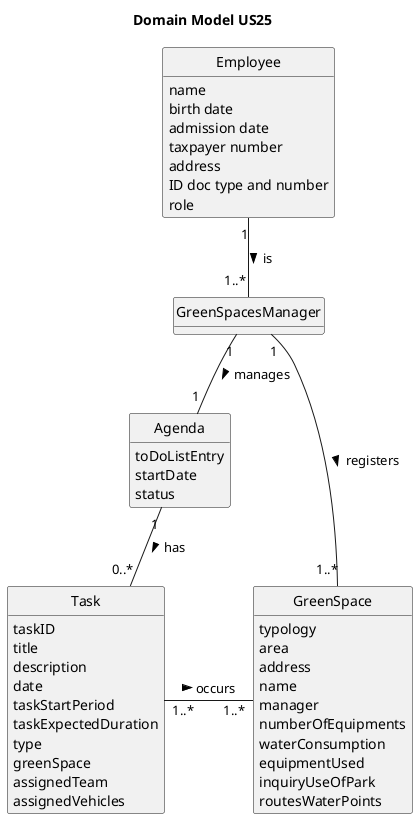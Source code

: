 @startuml
skinparam monochrome true
skinparam packageStyle rectangle
skinparam shadowing false

'left to right direction

skinparam classAttributeIconSize 0

hide circle
hide methods


title Domain Model US25


class Employee {
    name
    birth date
    contact (email/phone)
    admission date
    taxpayer number
    address
    ID doc type and number
    role
}

class Task {
    taskID
    title
    description
    date
    taskStartPeriod
    taskExpectedDuration
    type
    greenSpace
    assignedTeam
    assignedVehicles
}
class GreenSpacesManager{

}
class GreenSpace {
    typology
    area
    address
    name
    manager
    numberOfEquipments
    waterConsumption
    equipmentUsed
    inquiryUseOfPark
    routesWaterPoints
}
class Agenda {
    toDoListEntry
    startDate
    status
}
Employee "1" -- "1..*" GreenSpacesManager : is >
GreenSpacesManager "1" -- "1" Agenda : manages >
GreenSpacesManager "1" -- "1..*" GreenSpace : registers >
Agenda "1" -- "0..*" Task : has >
Task "1..*" - "1..*" GreenSpace: occurs >


@enduml